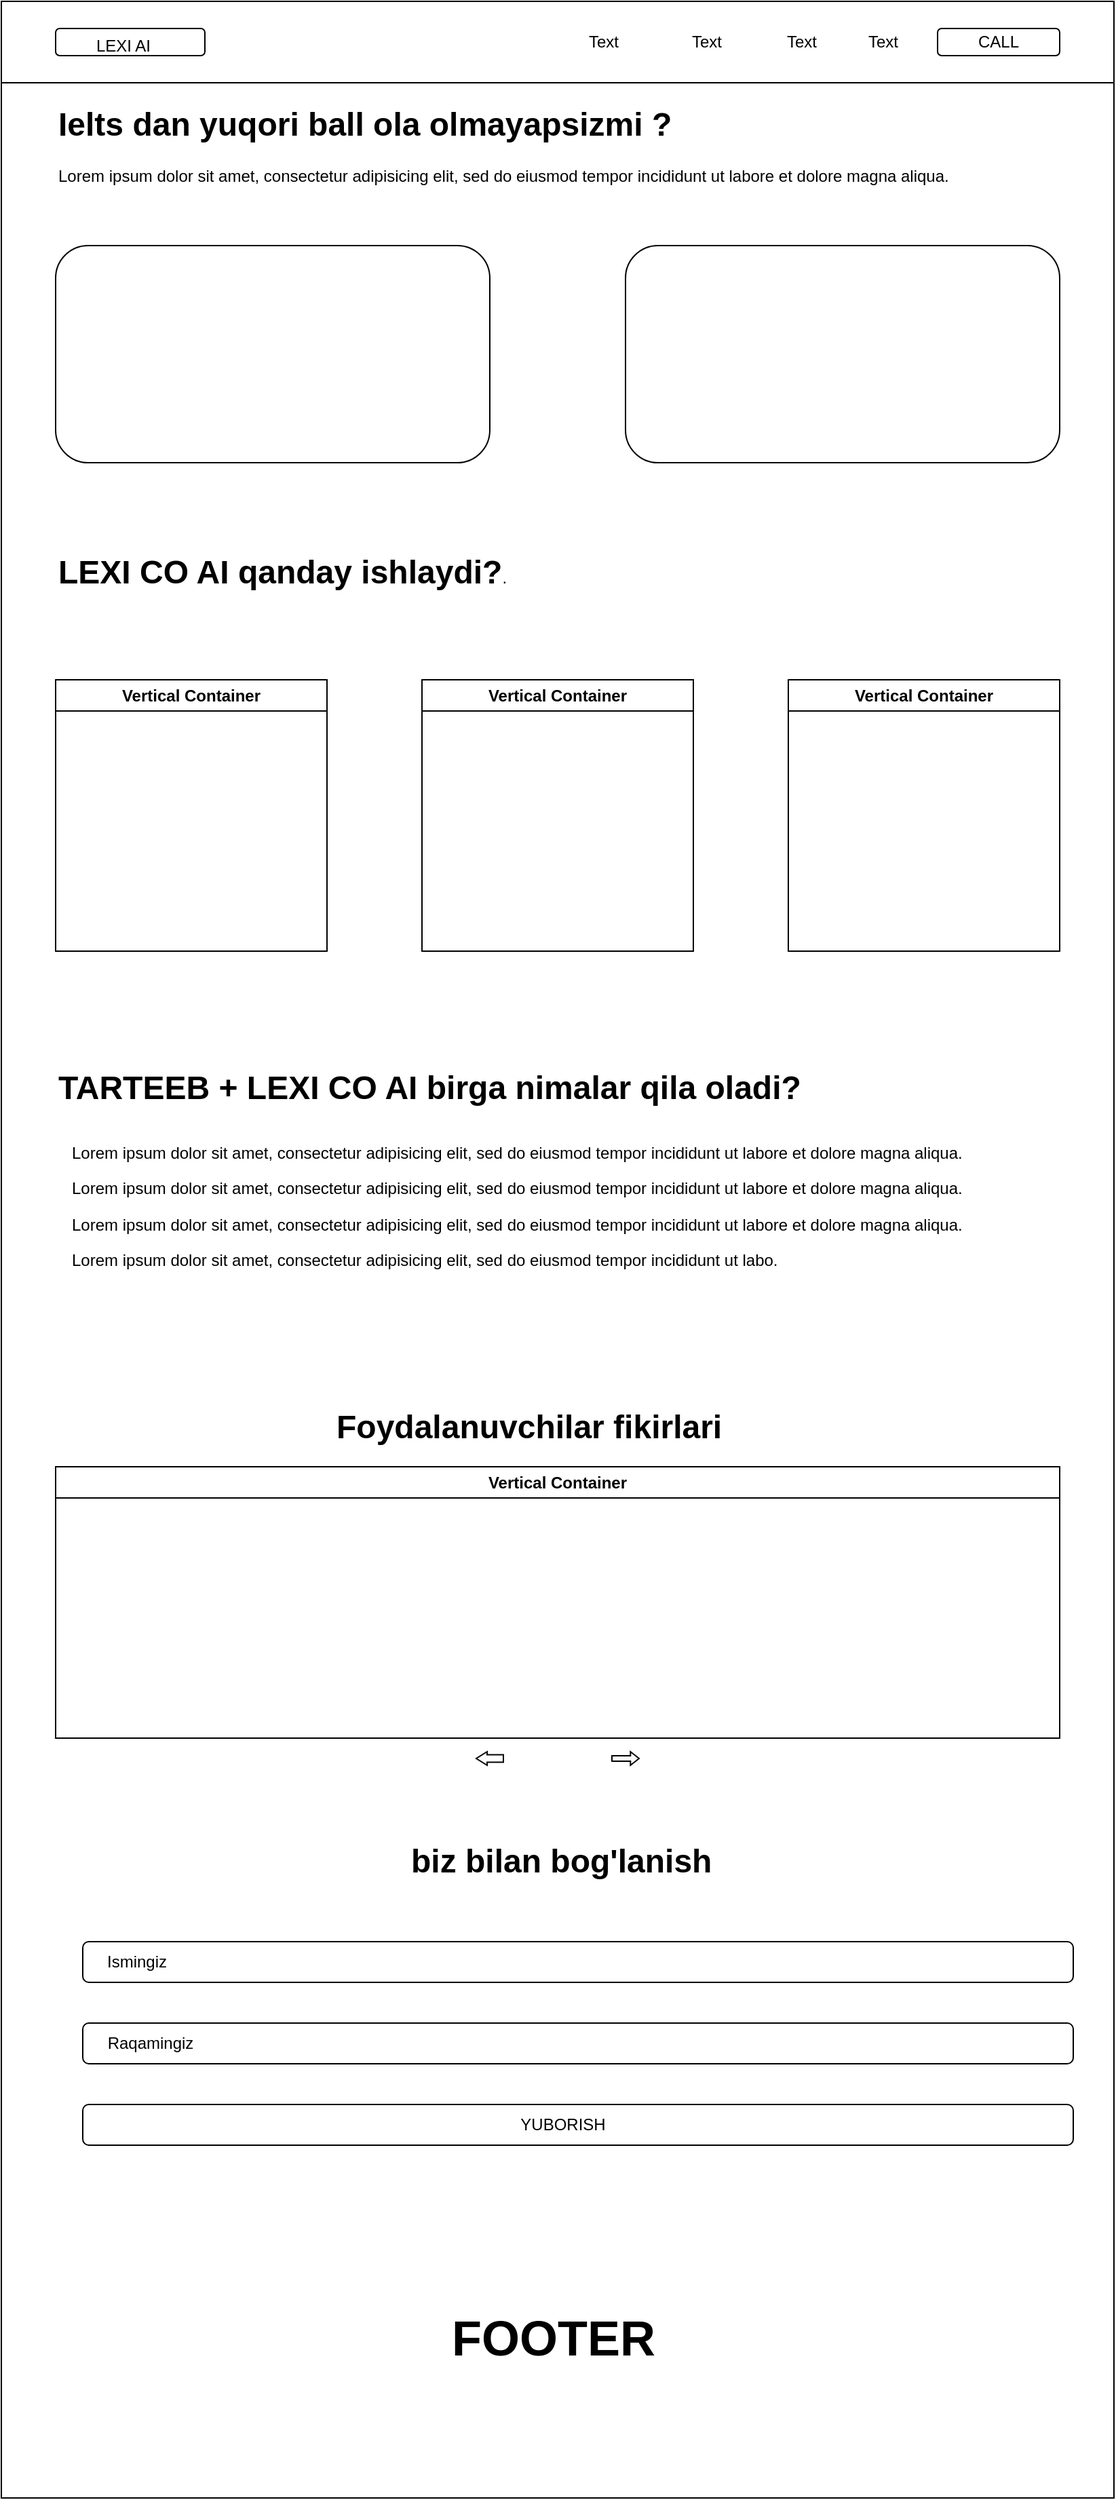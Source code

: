<mxfile version="26.0.8">
  <diagram name="Page-1" id="h7-n61B7l2CUHQqXegjI">
    <mxGraphModel dx="4300" dy="1740" grid="1" gridSize="10" guides="1" tooltips="1" connect="1" arrows="1" fold="1" page="1" pageScale="1" pageWidth="827" pageHeight="1169" math="0" shadow="0">
      <root>
        <mxCell id="0" />
        <mxCell id="1" parent="0" />
        <mxCell id="oP5HUDN8-sFGJcISkpAp-3" value="" style="rounded=0;whiteSpace=wrap;html=1;" vertex="1" parent="1">
          <mxGeometry width="820" height="1840" as="geometry" />
        </mxCell>
        <mxCell id="oP5HUDN8-sFGJcISkpAp-4" value="" style="rounded=0;whiteSpace=wrap;html=1;" vertex="1" parent="1">
          <mxGeometry width="820" height="60" as="geometry" />
        </mxCell>
        <mxCell id="oP5HUDN8-sFGJcISkpAp-7" value="Text" style="text;html=1;align=center;verticalAlign=middle;whiteSpace=wrap;rounded=0;" vertex="1" parent="1">
          <mxGeometry x="490" y="15" width="60" height="30" as="geometry" />
        </mxCell>
        <mxCell id="oP5HUDN8-sFGJcISkpAp-8" value="Text" style="text;html=1;align=center;verticalAlign=middle;whiteSpace=wrap;rounded=0;" vertex="1" parent="1">
          <mxGeometry x="414" y="15" width="60" height="30" as="geometry" />
        </mxCell>
        <mxCell id="oP5HUDN8-sFGJcISkpAp-9" value="Text" style="text;html=1;align=center;verticalAlign=middle;whiteSpace=wrap;rounded=0;" vertex="1" parent="1">
          <mxGeometry x="620" y="15" width="60" height="30" as="geometry" />
        </mxCell>
        <mxCell id="oP5HUDN8-sFGJcISkpAp-12" value="" style="rounded=1;whiteSpace=wrap;html=1;" vertex="1" parent="1">
          <mxGeometry x="690" y="20" width="90" height="20" as="geometry" />
        </mxCell>
        <mxCell id="oP5HUDN8-sFGJcISkpAp-13" value="" style="rounded=1;whiteSpace=wrap;html=1;" vertex="1" parent="1">
          <mxGeometry x="40" y="20" width="110" height="20" as="geometry" />
        </mxCell>
        <mxCell id="oP5HUDN8-sFGJcISkpAp-14" value="LEXI AI" style="text;html=1;align=center;verticalAlign=middle;whiteSpace=wrap;rounded=0;" vertex="1" parent="1">
          <mxGeometry x="60" y="20" width="60" height="25" as="geometry" />
        </mxCell>
        <mxCell id="oP5HUDN8-sFGJcISkpAp-15" value="CALL" style="text;html=1;align=center;verticalAlign=middle;whiteSpace=wrap;rounded=0;" vertex="1" parent="1">
          <mxGeometry x="705" y="15" width="60" height="30" as="geometry" />
        </mxCell>
        <mxCell id="oP5HUDN8-sFGJcISkpAp-17" value="" style="rounded=1;whiteSpace=wrap;html=1;" vertex="1" parent="1">
          <mxGeometry x="40" y="180" width="320" height="160" as="geometry" />
        </mxCell>
        <mxCell id="oP5HUDN8-sFGJcISkpAp-18" value="" style="rounded=1;whiteSpace=wrap;html=1;" vertex="1" parent="1">
          <mxGeometry x="460" y="180" width="320" height="160" as="geometry" />
        </mxCell>
        <mxCell id="oP5HUDN8-sFGJcISkpAp-19" value="&lt;h1 style=&quot;margin-top: 0px;&quot;&gt;Ielts dan yuqori ball ola olmayapsizmi ?&lt;/h1&gt;&lt;p&gt;Lorem ipsum dolor sit amet, consectetur adipisicing elit, sed do eiusmod tempor incididunt ut labore et dolore magna aliqua.&lt;/p&gt;" style="text;html=1;whiteSpace=wrap;overflow=hidden;rounded=0;" vertex="1" parent="1">
          <mxGeometry x="40" y="70" width="700" height="120" as="geometry" />
        </mxCell>
        <mxCell id="oP5HUDN8-sFGJcISkpAp-22" value="&lt;h1 style=&quot;margin-top: 0px;&quot;&gt;LEXI CO AI qanday ishlaydi?&lt;span style=&quot;background-color: transparent; color: light-dark(rgb(0, 0, 0), rgb(255, 255, 255)); font-size: 12px; font-weight: normal;&quot;&gt;.&lt;/span&gt;&lt;/h1&gt;" style="text;html=1;whiteSpace=wrap;overflow=hidden;rounded=0;" vertex="1" parent="1">
          <mxGeometry x="40" y="400" width="740" height="40" as="geometry" />
        </mxCell>
        <mxCell id="oP5HUDN8-sFGJcISkpAp-23" value="Vertical Container" style="swimlane;whiteSpace=wrap;html=1;" vertex="1" parent="1">
          <mxGeometry x="580" y="500" width="200" height="200" as="geometry" />
        </mxCell>
        <mxCell id="oP5HUDN8-sFGJcISkpAp-25" value="Vertical Container" style="swimlane;whiteSpace=wrap;html=1;" vertex="1" parent="1">
          <mxGeometry x="40" y="500" width="200" height="200" as="geometry" />
        </mxCell>
        <mxCell id="oP5HUDN8-sFGJcISkpAp-27" value="Vertical Container" style="swimlane;whiteSpace=wrap;html=1;" vertex="1" parent="1">
          <mxGeometry x="310" y="500" width="200" height="200" as="geometry" />
        </mxCell>
        <mxCell id="oP5HUDN8-sFGJcISkpAp-30" value="&lt;h1 style=&quot;margin-top: 0px;&quot;&gt;TARTEEB + LEXI CO AI birga nimalar qila oladi?&lt;/h1&gt;&lt;p&gt;&lt;br&gt;&lt;/p&gt;" style="text;html=1;whiteSpace=wrap;overflow=hidden;rounded=0;" vertex="1" parent="1">
          <mxGeometry x="40" y="780" width="740" height="40" as="geometry" />
        </mxCell>
        <mxCell id="oP5HUDN8-sFGJcISkpAp-31" value="&lt;h1 style=&quot;margin-top: 0px;&quot;&gt;&lt;br&gt;&lt;/h1&gt;&lt;p&gt;Lorem ipsum dolor sit amet, consectetur adipisicing elit, sed do eiusmod tempor incididunt ut labore et dolore magna aliqua.&lt;br&gt;&lt;/p&gt;&lt;p&gt;Lorem ipsum dolor sit amet, consectetur adipisicing elit, sed do eiusmod tempor incididunt ut labore et dolore magna aliqua.&lt;span style=&quot;background-color: transparent; color: light-dark(rgb(0, 0, 0), rgb(255, 255, 255));&quot;&gt;&lt;br&gt;&lt;/span&gt;&lt;/p&gt;&lt;p&gt;&lt;span style=&quot;background-color: transparent; color: light-dark(rgb(0, 0, 0), rgb(255, 255, 255));&quot;&gt;Lorem ipsum dolor sit amet, consectetur adipisicing elit, sed do eiusmod tempor incididunt ut labore et dolore magna aliqua&lt;/span&gt;&lt;span style=&quot;background-color: transparent; color: light-dark(rgb(0, 0, 0), rgb(255, 255, 255));&quot;&gt;.&lt;/span&gt;&lt;/p&gt;&lt;p&gt;&lt;span style=&quot;background-color: transparent; color: light-dark(rgb(0, 0, 0), rgb(255, 255, 255));&quot;&gt;&lt;/span&gt;&lt;/p&gt;Lorem ipsum dolor sit amet, consectetur adipisicing elit, sed do eiusmod tempor incididunt ut labo." style="text;html=1;whiteSpace=wrap;overflow=hidden;rounded=0;" vertex="1" parent="1">
          <mxGeometry x="50" y="790" width="700" height="180" as="geometry" />
        </mxCell>
        <mxCell id="oP5HUDN8-sFGJcISkpAp-32" value="&lt;h1 style=&quot;margin-top: 0px;&quot;&gt;Foydalanuvchilar fikirlari&lt;/h1&gt;" style="text;html=1;whiteSpace=wrap;overflow=hidden;rounded=0;" vertex="1" parent="1">
          <mxGeometry x="245" y="1030" width="460" height="40" as="geometry" />
        </mxCell>
        <mxCell id="oP5HUDN8-sFGJcISkpAp-33" value="Vertical Container" style="swimlane;whiteSpace=wrap;html=1;" vertex="1" parent="1">
          <mxGeometry x="40" y="1080" width="740" height="200" as="geometry" />
        </mxCell>
        <mxCell id="oP5HUDN8-sFGJcISkpAp-34" value="" style="shape=singleArrow;direction=west;whiteSpace=wrap;html=1;arrowWidth=0.553;arrowSize=0.4;" vertex="1" parent="1">
          <mxGeometry x="350" y="1290" width="20" height="10" as="geometry" />
        </mxCell>
        <mxCell id="oP5HUDN8-sFGJcISkpAp-35" value="" style="shape=singleArrow;whiteSpace=wrap;html=1;arrowWidth=0.395;arrowSize=0.317;" vertex="1" parent="1">
          <mxGeometry x="450" y="1290" width="20" height="10" as="geometry" />
        </mxCell>
        <mxCell id="oP5HUDN8-sFGJcISkpAp-38" value="&lt;h1 style=&quot;margin-top: 0px;&quot;&gt;biz bilan bog&#39;lanish&lt;/h1&gt;" style="text;html=1;whiteSpace=wrap;overflow=hidden;rounded=0;" vertex="1" parent="1">
          <mxGeometry x="300" y="1350" width="250" height="50" as="geometry" />
        </mxCell>
        <mxCell id="oP5HUDN8-sFGJcISkpAp-39" value="" style="rounded=1;whiteSpace=wrap;html=1;" vertex="1" parent="1">
          <mxGeometry x="60" y="1490" width="730" height="30" as="geometry" />
        </mxCell>
        <mxCell id="oP5HUDN8-sFGJcISkpAp-40" value="Raqamingiz" style="text;html=1;align=center;verticalAlign=middle;whiteSpace=wrap;rounded=0;" vertex="1" parent="1">
          <mxGeometry x="80" y="1490" width="60" height="30" as="geometry" />
        </mxCell>
        <mxCell id="oP5HUDN8-sFGJcISkpAp-41" value="" style="rounded=1;whiteSpace=wrap;html=1;" vertex="1" parent="1">
          <mxGeometry x="60" y="1430" width="730" height="30" as="geometry" />
        </mxCell>
        <mxCell id="oP5HUDN8-sFGJcISkpAp-42" value="Ismingiz" style="text;html=1;align=center;verticalAlign=middle;whiteSpace=wrap;rounded=0;" vertex="1" parent="1">
          <mxGeometry x="70" y="1430" width="60" height="30" as="geometry" />
        </mxCell>
        <mxCell id="oP5HUDN8-sFGJcISkpAp-44" value="" style="rounded=1;whiteSpace=wrap;html=1;" vertex="1" parent="1">
          <mxGeometry x="60" y="1550" width="730" height="30" as="geometry" />
        </mxCell>
        <mxCell id="oP5HUDN8-sFGJcISkpAp-45" value="YUBORISH" style="text;html=1;align=center;verticalAlign=middle;whiteSpace=wrap;rounded=0;" vertex="1" parent="1">
          <mxGeometry x="384" y="1550" width="60" height="30" as="geometry" />
        </mxCell>
        <mxCell id="oP5HUDN8-sFGJcISkpAp-47" value="&lt;h1 style=&quot;margin-top: 0px;&quot;&gt;&lt;font style=&quot;font-size: 36px;&quot;&gt;FOOTER&lt;/font&gt;&lt;/h1&gt;" style="text;html=1;whiteSpace=wrap;overflow=hidden;rounded=0;" vertex="1" parent="1">
          <mxGeometry x="330" y="1694" width="180" height="120" as="geometry" />
        </mxCell>
        <mxCell id="oP5HUDN8-sFGJcISkpAp-48" value="Text" style="text;html=1;align=center;verticalAlign=middle;whiteSpace=wrap;rounded=0;" vertex="1" parent="1">
          <mxGeometry x="560" y="15" width="60" height="30" as="geometry" />
        </mxCell>
      </root>
    </mxGraphModel>
  </diagram>
</mxfile>
